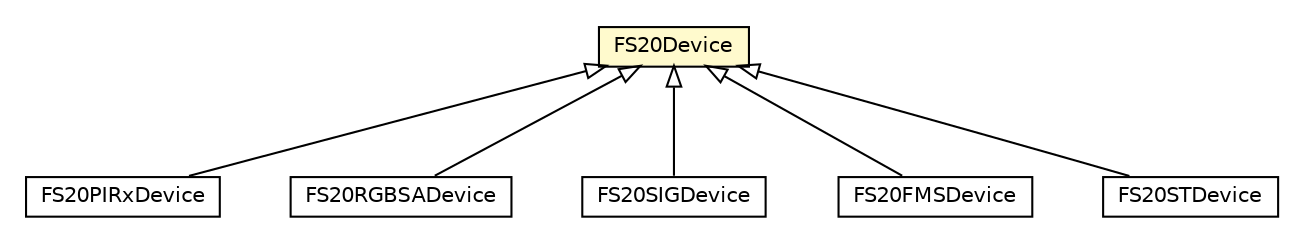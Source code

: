 #!/usr/local/bin/dot
#
# Class diagram 
# Generated by UMLGraph version R5_6-24-gf6e263 (http://www.umlgraph.org/)
#

digraph G {
	edge [fontname="Helvetica",fontsize=10,labelfontname="Helvetica",labelfontsize=10];
	node [fontname="Helvetica",fontsize=10,shape=plaintext];
	nodesep=0.25;
	ranksep=0.5;
	// org.universAAL.lddi.fs20.devicemodel.FS20PIRxDevice
	c4022293 [label=<<table title="org.universAAL.lddi.fs20.devicemodel.FS20PIRxDevice" border="0" cellborder="1" cellspacing="0" cellpadding="2" port="p" href="./FS20PIRxDevice.html">
		<tr><td><table border="0" cellspacing="0" cellpadding="1">
<tr><td align="center" balign="center"> FS20PIRxDevice </td></tr>
		</table></td></tr>
		</table>>, URL="./FS20PIRxDevice.html", fontname="Helvetica", fontcolor="black", fontsize=10.0];
	// org.universAAL.lddi.fs20.devicemodel.FS20RGBSADevice
	c4022294 [label=<<table title="org.universAAL.lddi.fs20.devicemodel.FS20RGBSADevice" border="0" cellborder="1" cellspacing="0" cellpadding="2" port="p" href="./FS20RGBSADevice.html">
		<tr><td><table border="0" cellspacing="0" cellpadding="1">
<tr><td align="center" balign="center"> FS20RGBSADevice </td></tr>
		</table></td></tr>
		</table>>, URL="./FS20RGBSADevice.html", fontname="Helvetica", fontcolor="black", fontsize=10.0];
	// org.universAAL.lddi.fs20.devicemodel.FS20SIGDevice
	c4022295 [label=<<table title="org.universAAL.lddi.fs20.devicemodel.FS20SIGDevice" border="0" cellborder="1" cellspacing="0" cellpadding="2" port="p" href="./FS20SIGDevice.html">
		<tr><td><table border="0" cellspacing="0" cellpadding="1">
<tr><td align="center" balign="center"> FS20SIGDevice </td></tr>
		</table></td></tr>
		</table>>, URL="./FS20SIGDevice.html", fontname="Helvetica", fontcolor="black", fontsize=10.0];
	// org.universAAL.lddi.fs20.devicemodel.FS20FMSDevice
	c4022296 [label=<<table title="org.universAAL.lddi.fs20.devicemodel.FS20FMSDevice" border="0" cellborder="1" cellspacing="0" cellpadding="2" port="p" href="./FS20FMSDevice.html">
		<tr><td><table border="0" cellspacing="0" cellpadding="1">
<tr><td align="center" balign="center"> FS20FMSDevice </td></tr>
		</table></td></tr>
		</table>>, URL="./FS20FMSDevice.html", fontname="Helvetica", fontcolor="black", fontsize=10.0];
	// org.universAAL.lddi.fs20.devicemodel.FS20STDevice
	c4022297 [label=<<table title="org.universAAL.lddi.fs20.devicemodel.FS20STDevice" border="0" cellborder="1" cellspacing="0" cellpadding="2" port="p" href="./FS20STDevice.html">
		<tr><td><table border="0" cellspacing="0" cellpadding="1">
<tr><td align="center" balign="center"> FS20STDevice </td></tr>
		</table></td></tr>
		</table>>, URL="./FS20STDevice.html", fontname="Helvetica", fontcolor="black", fontsize=10.0];
	// org.universAAL.lddi.fs20.devicemodel.FS20Device
	c4022299 [label=<<table title="org.universAAL.lddi.fs20.devicemodel.FS20Device" border="0" cellborder="1" cellspacing="0" cellpadding="2" port="p" bgcolor="lemonChiffon" href="./FS20Device.html">
		<tr><td><table border="0" cellspacing="0" cellpadding="1">
<tr><td align="center" balign="center"> FS20Device </td></tr>
		</table></td></tr>
		</table>>, URL="./FS20Device.html", fontname="Helvetica", fontcolor="black", fontsize=10.0];
	//org.universAAL.lddi.fs20.devicemodel.FS20PIRxDevice extends org.universAAL.lddi.fs20.devicemodel.FS20Device
	c4022299:p -> c4022293:p [dir=back,arrowtail=empty];
	//org.universAAL.lddi.fs20.devicemodel.FS20RGBSADevice extends org.universAAL.lddi.fs20.devicemodel.FS20Device
	c4022299:p -> c4022294:p [dir=back,arrowtail=empty];
	//org.universAAL.lddi.fs20.devicemodel.FS20SIGDevice extends org.universAAL.lddi.fs20.devicemodel.FS20Device
	c4022299:p -> c4022295:p [dir=back,arrowtail=empty];
	//org.universAAL.lddi.fs20.devicemodel.FS20FMSDevice extends org.universAAL.lddi.fs20.devicemodel.FS20Device
	c4022299:p -> c4022296:p [dir=back,arrowtail=empty];
	//org.universAAL.lddi.fs20.devicemodel.FS20STDevice extends org.universAAL.lddi.fs20.devicemodel.FS20Device
	c4022299:p -> c4022297:p [dir=back,arrowtail=empty];
}

